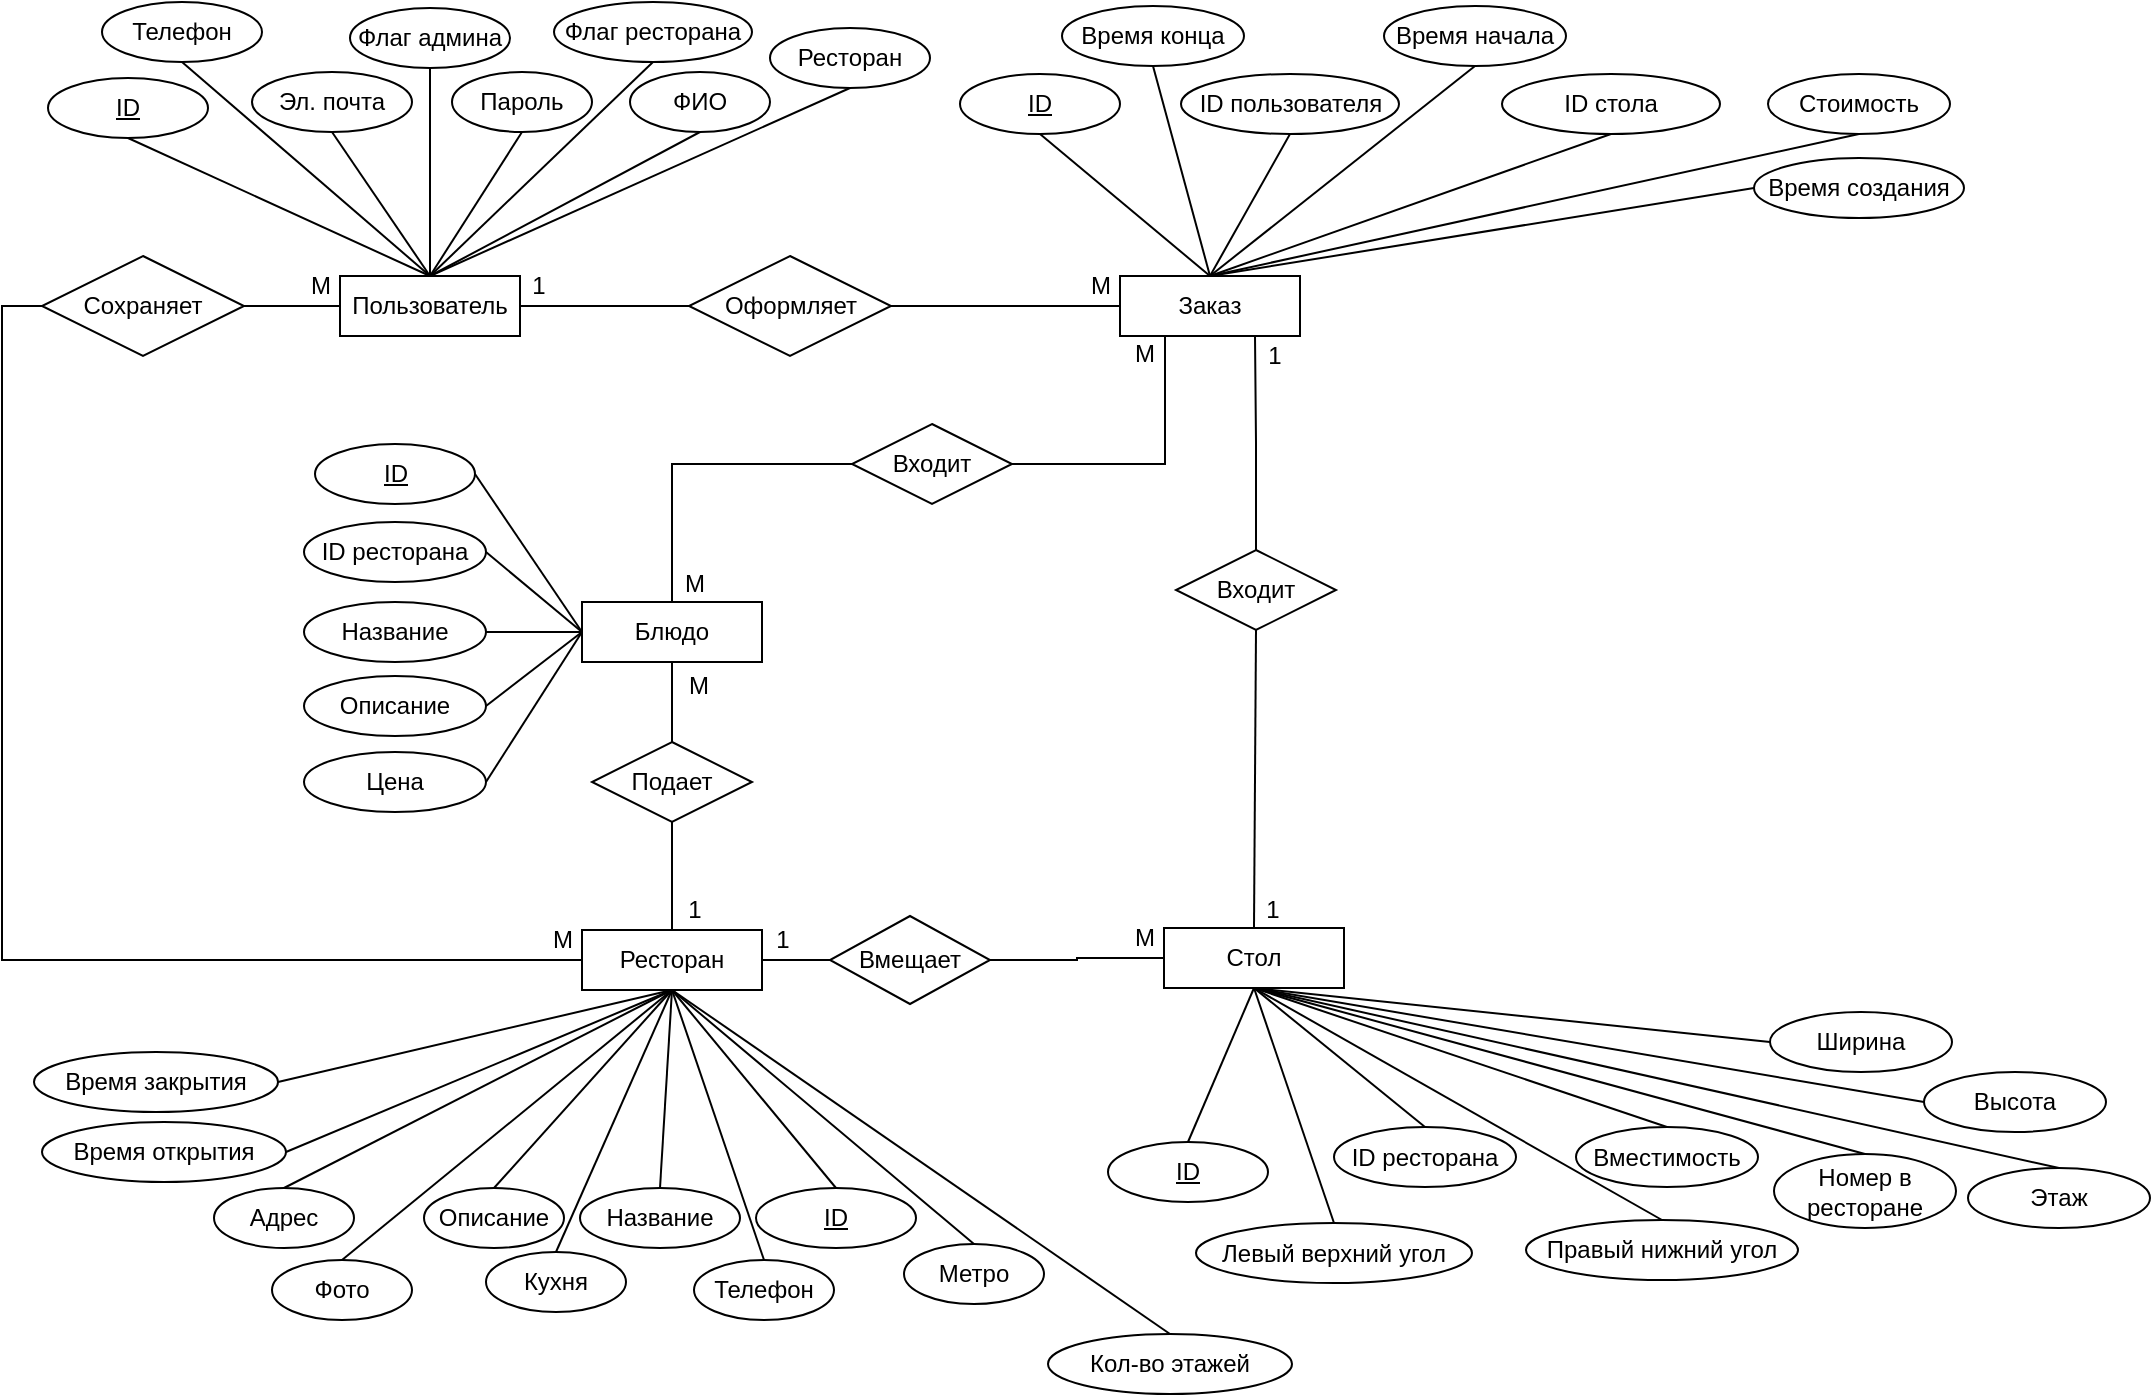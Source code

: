 <mxfile version="19.0.0" type="device"><diagram id="prtHgNgQTEPvFCAcTncT" name="Page-1"><mxGraphModel dx="2102" dy="1309" grid="0" gridSize="10" guides="1" tooltips="1" connect="1" arrows="1" fold="1" page="1" pageScale="1" pageWidth="1169" pageHeight="827" math="0" shadow="0"><root><mxCell id="0"/><mxCell id="1" parent="0"/><mxCell id="w_gZE3Pm6LmXDCaE4TLJ-37" style="edgeStyle=none;rounded=0;orthogonalLoop=1;jettySize=auto;html=1;exitX=0;exitY=0.5;exitDx=0;exitDy=0;entryX=1;entryY=0.5;entryDx=0;entryDy=0;endArrow=none;endFill=0;startArrow=none;startFill=0;" parent="1" source="w_gZE3Pm6LmXDCaE4TLJ-1" target="w_gZE3Pm6LmXDCaE4TLJ-3" edge="1"><mxGeometry relative="1" as="geometry"/></mxCell><mxCell id="w_gZE3Pm6LmXDCaE4TLJ-38" style="edgeStyle=none;rounded=0;orthogonalLoop=1;jettySize=auto;html=1;exitX=1;exitY=0.5;exitDx=0;exitDy=0;entryX=0;entryY=0.5;entryDx=0;entryDy=0;endArrow=none;endFill=0;startArrow=none;startFill=0;" parent="1" source="w_gZE3Pm6LmXDCaE4TLJ-1" target="w_gZE3Pm6LmXDCaE4TLJ-16" edge="1"><mxGeometry relative="1" as="geometry"/></mxCell><mxCell id="w_gZE3Pm6LmXDCaE4TLJ-1" value="Оформляет&lt;br&gt;" style="rhombus;whiteSpace=wrap;html=1;" parent="1" vertex="1"><mxGeometry x="398.5" y="198" width="101" height="50" as="geometry"/></mxCell><mxCell id="w_gZE3Pm6LmXDCaE4TLJ-2" value="Эл. почта" style="ellipse;whiteSpace=wrap;html=1;" parent="1" vertex="1"><mxGeometry x="180" y="106" width="80" height="30" as="geometry"/></mxCell><mxCell id="8UwMxwwMf1DkxRfZ_spG-14" style="edgeStyle=none;rounded=0;orthogonalLoop=1;jettySize=auto;html=1;exitX=0.5;exitY=0;exitDx=0;exitDy=0;entryX=0.5;entryY=1;entryDx=0;entryDy=0;endArrow=none;endFill=0;" parent="1" source="w_gZE3Pm6LmXDCaE4TLJ-3" target="8UwMxwwMf1DkxRfZ_spG-2" edge="1"><mxGeometry relative="1" as="geometry"/></mxCell><mxCell id="8UwMxwwMf1DkxRfZ_spG-15" style="edgeStyle=none;rounded=0;orthogonalLoop=1;jettySize=auto;html=1;exitX=0.5;exitY=0;exitDx=0;exitDy=0;entryX=0.5;entryY=1;entryDx=0;entryDy=0;endArrow=none;endFill=0;" parent="1" source="w_gZE3Pm6LmXDCaE4TLJ-3" target="w_gZE3Pm6LmXDCaE4TLJ-2" edge="1"><mxGeometry relative="1" as="geometry"/></mxCell><mxCell id="8UwMxwwMf1DkxRfZ_spG-16" style="edgeStyle=none;rounded=0;orthogonalLoop=1;jettySize=auto;html=1;exitX=0.5;exitY=0;exitDx=0;exitDy=0;entryX=0.5;entryY=1;entryDx=0;entryDy=0;endArrow=none;endFill=0;" parent="1" source="w_gZE3Pm6LmXDCaE4TLJ-3" target="8UwMxwwMf1DkxRfZ_spG-1" edge="1"><mxGeometry relative="1" as="geometry"/></mxCell><mxCell id="8UwMxwwMf1DkxRfZ_spG-17" style="edgeStyle=none;rounded=0;orthogonalLoop=1;jettySize=auto;html=1;exitX=0.5;exitY=0;exitDx=0;exitDy=0;entryX=0.5;entryY=1;entryDx=0;entryDy=0;endArrow=none;endFill=0;" parent="1" source="w_gZE3Pm6LmXDCaE4TLJ-3" target="w_gZE3Pm6LmXDCaE4TLJ-5" edge="1"><mxGeometry relative="1" as="geometry"/></mxCell><mxCell id="xs63ldfi5ErInO1BHkEk-1" style="rounded=0;orthogonalLoop=1;jettySize=auto;html=1;exitX=0.5;exitY=0;exitDx=0;exitDy=0;entryX=0.5;entryY=1;entryDx=0;entryDy=0;endArrow=none;endFill=0;" edge="1" parent="1" source="w_gZE3Pm6LmXDCaE4TLJ-3" target="w_gZE3Pm6LmXDCaE4TLJ-6"><mxGeometry relative="1" as="geometry"/></mxCell><mxCell id="xs63ldfi5ErInO1BHkEk-2" style="edgeStyle=none;rounded=0;orthogonalLoop=1;jettySize=auto;html=1;exitX=0.5;exitY=0;exitDx=0;exitDy=0;entryX=0.5;entryY=1;entryDx=0;entryDy=0;endArrow=none;endFill=0;" edge="1" parent="1" source="w_gZE3Pm6LmXDCaE4TLJ-3" target="8UwMxwwMf1DkxRfZ_spG-4"><mxGeometry relative="1" as="geometry"/></mxCell><mxCell id="xs63ldfi5ErInO1BHkEk-3" style="edgeStyle=none;rounded=0;orthogonalLoop=1;jettySize=auto;html=1;exitX=0.5;exitY=0;exitDx=0;exitDy=0;entryX=0.5;entryY=1;entryDx=0;entryDy=0;endArrow=none;endFill=0;" edge="1" parent="1" source="w_gZE3Pm6LmXDCaE4TLJ-3" target="8UwMxwwMf1DkxRfZ_spG-5"><mxGeometry relative="1" as="geometry"/></mxCell><mxCell id="xs63ldfi5ErInO1BHkEk-4" style="edgeStyle=none;rounded=0;orthogonalLoop=1;jettySize=auto;html=1;exitX=0.5;exitY=0;exitDx=0;exitDy=0;entryX=0.5;entryY=1;entryDx=0;entryDy=0;endArrow=none;endFill=0;" edge="1" parent="1" source="w_gZE3Pm6LmXDCaE4TLJ-3" target="8UwMxwwMf1DkxRfZ_spG-6"><mxGeometry relative="1" as="geometry"/></mxCell><mxCell id="xs63ldfi5ErInO1BHkEk-95" style="edgeStyle=none;rounded=0;orthogonalLoop=1;jettySize=auto;html=1;exitX=0;exitY=0.5;exitDx=0;exitDy=0;startArrow=none;startFill=0;endArrow=none;endFill=0;entryX=1;entryY=0.5;entryDx=0;entryDy=0;" edge="1" parent="1" source="w_gZE3Pm6LmXDCaE4TLJ-3" target="xs63ldfi5ErInO1BHkEk-96"><mxGeometry relative="1" as="geometry"><mxPoint x="57.25" y="234.625" as="targetPoint"/></mxGeometry></mxCell><mxCell id="w_gZE3Pm6LmXDCaE4TLJ-3" value="Пользователь" style="rounded=0;whiteSpace=wrap;html=1;" parent="1" vertex="1"><mxGeometry x="224" y="208" width="90" height="30" as="geometry"/></mxCell><mxCell id="w_gZE3Pm6LmXDCaE4TLJ-5" value="ФИО" style="ellipse;whiteSpace=wrap;html=1;" parent="1" vertex="1"><mxGeometry x="369" y="106" width="70" height="30" as="geometry"/></mxCell><mxCell id="w_gZE3Pm6LmXDCaE4TLJ-6" value="Телефон" style="ellipse;whiteSpace=wrap;html=1;" parent="1" vertex="1"><mxGeometry x="105" y="71" width="80" height="30" as="geometry"/></mxCell><mxCell id="xs63ldfi5ErInO1BHkEk-65" style="edgeStyle=none;rounded=0;orthogonalLoop=1;jettySize=auto;html=1;exitX=0.5;exitY=0;exitDx=0;exitDy=0;entryX=0.5;entryY=1;entryDx=0;entryDy=0;endArrow=none;endFill=0;" edge="1" parent="1" source="w_gZE3Pm6LmXDCaE4TLJ-16" target="xs63ldfi5ErInO1BHkEk-57"><mxGeometry relative="1" as="geometry"/></mxCell><mxCell id="xs63ldfi5ErInO1BHkEk-66" style="edgeStyle=none;rounded=0;orthogonalLoop=1;jettySize=auto;html=1;exitX=0.5;exitY=0;exitDx=0;exitDy=0;entryX=0.5;entryY=1;entryDx=0;entryDy=0;endArrow=none;endFill=0;" edge="1" parent="1" source="w_gZE3Pm6LmXDCaE4TLJ-16" target="xs63ldfi5ErInO1BHkEk-61"><mxGeometry relative="1" as="geometry"/></mxCell><mxCell id="xs63ldfi5ErInO1BHkEk-67" style="edgeStyle=none;rounded=0;orthogonalLoop=1;jettySize=auto;html=1;exitX=0.5;exitY=0;exitDx=0;exitDy=0;entryX=0.5;entryY=1;entryDx=0;entryDy=0;endArrow=none;endFill=0;" edge="1" parent="1" source="w_gZE3Pm6LmXDCaE4TLJ-16" target="xs63ldfi5ErInO1BHkEk-58"><mxGeometry relative="1" as="geometry"/></mxCell><mxCell id="xs63ldfi5ErInO1BHkEk-68" style="edgeStyle=none;rounded=0;orthogonalLoop=1;jettySize=auto;html=1;exitX=0.5;exitY=0;exitDx=0;exitDy=0;entryX=0.5;entryY=1;entryDx=0;entryDy=0;endArrow=none;endFill=0;" edge="1" parent="1" source="w_gZE3Pm6LmXDCaE4TLJ-16" target="xs63ldfi5ErInO1BHkEk-59"><mxGeometry relative="1" as="geometry"/></mxCell><mxCell id="xs63ldfi5ErInO1BHkEk-69" style="edgeStyle=none;rounded=0;orthogonalLoop=1;jettySize=auto;html=1;exitX=0.5;exitY=0;exitDx=0;exitDy=0;entryX=0;entryY=0.5;entryDx=0;entryDy=0;endArrow=none;endFill=0;" edge="1" parent="1" source="w_gZE3Pm6LmXDCaE4TLJ-16" target="xs63ldfi5ErInO1BHkEk-63"><mxGeometry relative="1" as="geometry"/></mxCell><mxCell id="xs63ldfi5ErInO1BHkEk-70" style="edgeStyle=none;rounded=0;orthogonalLoop=1;jettySize=auto;html=1;exitX=0.5;exitY=0;exitDx=0;exitDy=0;entryX=0.5;entryY=1;entryDx=0;entryDy=0;endArrow=none;endFill=0;" edge="1" parent="1" source="w_gZE3Pm6LmXDCaE4TLJ-16" target="xs63ldfi5ErInO1BHkEk-62"><mxGeometry relative="1" as="geometry"/></mxCell><mxCell id="xs63ldfi5ErInO1BHkEk-71" style="edgeStyle=none;rounded=0;orthogonalLoop=1;jettySize=auto;html=1;exitX=0.5;exitY=0;exitDx=0;exitDy=0;entryX=0.5;entryY=1;entryDx=0;entryDy=0;endArrow=none;endFill=0;" edge="1" parent="1" source="w_gZE3Pm6LmXDCaE4TLJ-16" target="xs63ldfi5ErInO1BHkEk-60"><mxGeometry relative="1" as="geometry"/></mxCell><mxCell id="xs63ldfi5ErInO1BHkEk-103" style="edgeStyle=orthogonalEdgeStyle;rounded=0;orthogonalLoop=1;jettySize=auto;html=1;exitX=0.25;exitY=1;exitDx=0;exitDy=0;entryX=1;entryY=0.5;entryDx=0;entryDy=0;startArrow=none;startFill=0;endArrow=none;endFill=0;" edge="1" parent="1" source="w_gZE3Pm6LmXDCaE4TLJ-16" target="xs63ldfi5ErInO1BHkEk-102"><mxGeometry relative="1" as="geometry"/></mxCell><mxCell id="w_gZE3Pm6LmXDCaE4TLJ-16" value="Заказ" style="rounded=0;whiteSpace=wrap;html=1;" parent="1" vertex="1"><mxGeometry x="614" y="208" width="90" height="30" as="geometry"/></mxCell><mxCell id="xs63ldfi5ErInO1BHkEk-45" style="edgeStyle=none;rounded=0;orthogonalLoop=1;jettySize=auto;html=1;exitX=0.5;exitY=1;exitDx=0;exitDy=0;entryX=0.5;entryY=0;entryDx=0;entryDy=0;endArrow=none;endFill=0;" edge="1" parent="1" source="w_gZE3Pm6LmXDCaE4TLJ-33" target="xs63ldfi5ErInO1BHkEk-35"><mxGeometry relative="1" as="geometry"/></mxCell><mxCell id="xs63ldfi5ErInO1BHkEk-46" style="edgeStyle=none;rounded=0;orthogonalLoop=1;jettySize=auto;html=1;exitX=0.5;exitY=1;exitDx=0;exitDy=0;entryX=0.5;entryY=0;entryDx=0;entryDy=0;endArrow=none;endFill=0;" edge="1" parent="1" source="w_gZE3Pm6LmXDCaE4TLJ-33" target="xs63ldfi5ErInO1BHkEk-36"><mxGeometry relative="1" as="geometry"/></mxCell><mxCell id="xs63ldfi5ErInO1BHkEk-47" style="edgeStyle=none;rounded=0;orthogonalLoop=1;jettySize=auto;html=1;exitX=0.5;exitY=1;exitDx=0;exitDy=0;entryX=0.5;entryY=0;entryDx=0;entryDy=0;endArrow=none;endFill=0;" edge="1" parent="1" source="w_gZE3Pm6LmXDCaE4TLJ-33" target="xs63ldfi5ErInO1BHkEk-37"><mxGeometry relative="1" as="geometry"/></mxCell><mxCell id="xs63ldfi5ErInO1BHkEk-48" style="edgeStyle=none;rounded=0;orthogonalLoop=1;jettySize=auto;html=1;exitX=0.5;exitY=1;exitDx=0;exitDy=0;entryX=0.5;entryY=0;entryDx=0;entryDy=0;endArrow=none;endFill=0;" edge="1" parent="1" source="w_gZE3Pm6LmXDCaE4TLJ-33" target="xs63ldfi5ErInO1BHkEk-38"><mxGeometry relative="1" as="geometry"/></mxCell><mxCell id="xs63ldfi5ErInO1BHkEk-49" style="edgeStyle=none;rounded=0;orthogonalLoop=1;jettySize=auto;html=1;exitX=0.5;exitY=1;exitDx=0;exitDy=0;entryX=0.5;entryY=0;entryDx=0;entryDy=0;endArrow=none;endFill=0;" edge="1" parent="1" source="w_gZE3Pm6LmXDCaE4TLJ-33" target="xs63ldfi5ErInO1BHkEk-39"><mxGeometry relative="1" as="geometry"/></mxCell><mxCell id="xs63ldfi5ErInO1BHkEk-50" style="edgeStyle=none;rounded=0;orthogonalLoop=1;jettySize=auto;html=1;exitX=0.5;exitY=1;exitDx=0;exitDy=0;entryX=0.5;entryY=0;entryDx=0;entryDy=0;endArrow=none;endFill=0;" edge="1" parent="1" source="w_gZE3Pm6LmXDCaE4TLJ-33" target="xs63ldfi5ErInO1BHkEk-40"><mxGeometry relative="1" as="geometry"/></mxCell><mxCell id="xs63ldfi5ErInO1BHkEk-51" style="edgeStyle=none;rounded=0;orthogonalLoop=1;jettySize=auto;html=1;exitX=0.5;exitY=1;exitDx=0;exitDy=0;entryX=0.5;entryY=0;entryDx=0;entryDy=0;endArrow=none;endFill=0;" edge="1" parent="1" source="w_gZE3Pm6LmXDCaE4TLJ-33" target="xs63ldfi5ErInO1BHkEk-41"><mxGeometry relative="1" as="geometry"/></mxCell><mxCell id="xs63ldfi5ErInO1BHkEk-55" style="edgeStyle=none;rounded=0;orthogonalLoop=1;jettySize=auto;html=1;exitX=0.5;exitY=1;exitDx=0;exitDy=0;entryX=0;entryY=0.5;entryDx=0;entryDy=0;endArrow=none;endFill=0;" edge="1" parent="1" source="w_gZE3Pm6LmXDCaE4TLJ-33" target="xs63ldfi5ErInO1BHkEk-43"><mxGeometry relative="1" as="geometry"/></mxCell><mxCell id="xs63ldfi5ErInO1BHkEk-56" style="edgeStyle=none;rounded=0;orthogonalLoop=1;jettySize=auto;html=1;exitX=0.5;exitY=1;exitDx=0;exitDy=0;entryX=0;entryY=0.5;entryDx=0;entryDy=0;endArrow=none;endFill=0;" edge="1" parent="1" source="w_gZE3Pm6LmXDCaE4TLJ-33" target="xs63ldfi5ErInO1BHkEk-42"><mxGeometry relative="1" as="geometry"/></mxCell><mxCell id="w_gZE3Pm6LmXDCaE4TLJ-33" value="Стол" style="rounded=0;whiteSpace=wrap;html=1;" parent="1" vertex="1"><mxGeometry x="636" y="534" width="90" height="30" as="geometry"/></mxCell><mxCell id="w_gZE3Pm6LmXDCaE4TLJ-39" value="1" style="text;html=1;align=center;verticalAlign=middle;resizable=0;points=[];autosize=1;strokeColor=none;fillColor=none;" parent="1" vertex="1"><mxGeometry x="314" y="204" width="17" height="18" as="geometry"/></mxCell><mxCell id="w_gZE3Pm6LmXDCaE4TLJ-40" value="M" style="text;html=1;align=center;verticalAlign=middle;resizable=0;points=[];autosize=1;strokeColor=none;fillColor=none;" parent="1" vertex="1"><mxGeometry x="594" y="204" width="20" height="18" as="geometry"/></mxCell><mxCell id="w_gZE3Pm6LmXDCaE4TLJ-51" value="Название" style="ellipse;whiteSpace=wrap;html=1;" parent="1" vertex="1"><mxGeometry x="344" y="664" width="80" height="30" as="geometry"/></mxCell><mxCell id="xs63ldfi5ErInO1BHkEk-15" style="edgeStyle=none;rounded=0;orthogonalLoop=1;jettySize=auto;html=1;exitX=0.5;exitY=1;exitDx=0;exitDy=0;entryX=0.5;entryY=0;entryDx=0;entryDy=0;endArrow=none;endFill=0;" edge="1" parent="1" source="w_gZE3Pm6LmXDCaE4TLJ-55" target="xs63ldfi5ErInO1BHkEk-6"><mxGeometry relative="1" as="geometry"/></mxCell><mxCell id="xs63ldfi5ErInO1BHkEk-16" style="edgeStyle=none;rounded=0;orthogonalLoop=1;jettySize=auto;html=1;exitX=0.5;exitY=1;exitDx=0;exitDy=0;entryX=0.5;entryY=0;entryDx=0;entryDy=0;endArrow=none;endFill=0;" edge="1" parent="1" source="w_gZE3Pm6LmXDCaE4TLJ-55" target="w_gZE3Pm6LmXDCaE4TLJ-51"><mxGeometry relative="1" as="geometry"/></mxCell><mxCell id="xs63ldfi5ErInO1BHkEk-17" style="edgeStyle=none;rounded=0;orthogonalLoop=1;jettySize=auto;html=1;exitX=0.5;exitY=1;exitDx=0;exitDy=0;entryX=0.5;entryY=0;entryDx=0;entryDy=0;endArrow=none;endFill=0;" edge="1" parent="1" source="w_gZE3Pm6LmXDCaE4TLJ-55" target="w_gZE3Pm6LmXDCaE4TLJ-56"><mxGeometry relative="1" as="geometry"/></mxCell><mxCell id="xs63ldfi5ErInO1BHkEk-18" style="edgeStyle=none;rounded=0;orthogonalLoop=1;jettySize=auto;html=1;exitX=0.5;exitY=1;exitDx=0;exitDy=0;entryX=0.5;entryY=0;entryDx=0;entryDy=0;endArrow=none;endFill=0;" edge="1" parent="1" source="w_gZE3Pm6LmXDCaE4TLJ-55" target="w_gZE3Pm6LmXDCaE4TLJ-63"><mxGeometry relative="1" as="geometry"/></mxCell><mxCell id="xs63ldfi5ErInO1BHkEk-19" style="edgeStyle=none;rounded=0;orthogonalLoop=1;jettySize=auto;html=1;exitX=0.5;exitY=1;exitDx=0;exitDy=0;entryX=0.5;entryY=0;entryDx=0;entryDy=0;endArrow=none;endFill=0;" edge="1" parent="1" source="w_gZE3Pm6LmXDCaE4TLJ-55" target="w_gZE3Pm6LmXDCaE4TLJ-62"><mxGeometry relative="1" as="geometry"/></mxCell><mxCell id="xs63ldfi5ErInO1BHkEk-20" style="edgeStyle=none;rounded=0;orthogonalLoop=1;jettySize=auto;html=1;exitX=0.5;exitY=1;exitDx=0;exitDy=0;entryX=0.5;entryY=0;entryDx=0;entryDy=0;endArrow=none;endFill=0;" edge="1" parent="1" source="w_gZE3Pm6LmXDCaE4TLJ-55" target="xs63ldfi5ErInO1BHkEk-7"><mxGeometry relative="1" as="geometry"/></mxCell><mxCell id="xs63ldfi5ErInO1BHkEk-23" style="edgeStyle=none;rounded=0;orthogonalLoop=1;jettySize=auto;html=1;exitX=0.5;exitY=1;exitDx=0;exitDy=0;entryX=1;entryY=0.5;entryDx=0;entryDy=0;endArrow=none;endFill=0;" edge="1" parent="1" source="w_gZE3Pm6LmXDCaE4TLJ-55" target="xs63ldfi5ErInO1BHkEk-8"><mxGeometry relative="1" as="geometry"/></mxCell><mxCell id="xs63ldfi5ErInO1BHkEk-24" style="edgeStyle=none;rounded=0;orthogonalLoop=1;jettySize=auto;html=1;exitX=0.5;exitY=1;exitDx=0;exitDy=0;entryX=1;entryY=0.5;entryDx=0;entryDy=0;endArrow=none;endFill=0;" edge="1" parent="1" source="w_gZE3Pm6LmXDCaE4TLJ-55" target="xs63ldfi5ErInO1BHkEk-10"><mxGeometry relative="1" as="geometry"/></mxCell><mxCell id="xs63ldfi5ErInO1BHkEk-25" style="edgeStyle=none;rounded=0;orthogonalLoop=1;jettySize=auto;html=1;exitX=0.5;exitY=1;exitDx=0;exitDy=0;entryX=0.5;entryY=0;entryDx=0;entryDy=0;endArrow=none;endFill=0;" edge="1" parent="1" source="w_gZE3Pm6LmXDCaE4TLJ-55" target="xs63ldfi5ErInO1BHkEk-11"><mxGeometry relative="1" as="geometry"/></mxCell><mxCell id="xs63ldfi5ErInO1BHkEk-26" style="edgeStyle=none;rounded=0;orthogonalLoop=1;jettySize=auto;html=1;exitX=0.5;exitY=1;exitDx=0;exitDy=0;entryX=0.5;entryY=0;entryDx=0;entryDy=0;endArrow=none;endFill=0;" edge="1" parent="1" source="w_gZE3Pm6LmXDCaE4TLJ-55" target="xs63ldfi5ErInO1BHkEk-12"><mxGeometry relative="1" as="geometry"/></mxCell><mxCell id="xs63ldfi5ErInO1BHkEk-27" style="edgeStyle=none;rounded=0;orthogonalLoop=1;jettySize=auto;html=1;exitX=0.5;exitY=1;exitDx=0;exitDy=0;entryX=0.5;entryY=0;entryDx=0;entryDy=0;endArrow=none;endFill=0;" edge="1" parent="1" source="w_gZE3Pm6LmXDCaE4TLJ-55" target="xs63ldfi5ErInO1BHkEk-14"><mxGeometry relative="1" as="geometry"/></mxCell><mxCell id="w_gZE3Pm6LmXDCaE4TLJ-55" value="Ресторан" style="rounded=0;whiteSpace=wrap;html=1;" parent="1" vertex="1"><mxGeometry x="345" y="535" width="90" height="30" as="geometry"/></mxCell><mxCell id="w_gZE3Pm6LmXDCaE4TLJ-56" value="Описание" style="ellipse;whiteSpace=wrap;html=1;" parent="1" vertex="1"><mxGeometry x="266" y="664" width="70" height="30" as="geometry"/></mxCell><mxCell id="w_gZE3Pm6LmXDCaE4TLJ-62" value="Телефон" style="ellipse;whiteSpace=wrap;html=1;" parent="1" vertex="1"><mxGeometry x="401" y="700" width="70" height="30" as="geometry"/></mxCell><mxCell id="w_gZE3Pm6LmXDCaE4TLJ-63" value="Адрес" style="ellipse;whiteSpace=wrap;html=1;" parent="1" vertex="1"><mxGeometry x="161" y="664" width="70" height="30" as="geometry"/></mxCell><mxCell id="xs63ldfi5ErInO1BHkEk-79" style="edgeStyle=none;rounded=0;orthogonalLoop=1;jettySize=auto;html=1;exitX=0;exitY=0.5;exitDx=0;exitDy=0;entryX=1;entryY=0.5;entryDx=0;entryDy=0;endArrow=none;endFill=0;" edge="1" parent="1" source="w_gZE3Pm6LmXDCaE4TLJ-76" target="xs63ldfi5ErInO1BHkEk-72"><mxGeometry relative="1" as="geometry"/></mxCell><mxCell id="xs63ldfi5ErInO1BHkEk-80" style="edgeStyle=none;rounded=0;orthogonalLoop=1;jettySize=auto;html=1;exitX=0;exitY=0.5;exitDx=0;exitDy=0;entryX=1;entryY=0.5;entryDx=0;entryDy=0;endArrow=none;endFill=0;" edge="1" parent="1" source="w_gZE3Pm6LmXDCaE4TLJ-76" target="xs63ldfi5ErInO1BHkEk-74"><mxGeometry relative="1" as="geometry"/></mxCell><mxCell id="xs63ldfi5ErInO1BHkEk-81" style="edgeStyle=none;rounded=0;orthogonalLoop=1;jettySize=auto;html=1;exitX=0;exitY=0.5;exitDx=0;exitDy=0;entryX=1;entryY=0.5;entryDx=0;entryDy=0;endArrow=none;endFill=0;" edge="1" parent="1" source="w_gZE3Pm6LmXDCaE4TLJ-76" target="xs63ldfi5ErInO1BHkEk-75"><mxGeometry relative="1" as="geometry"/></mxCell><mxCell id="xs63ldfi5ErInO1BHkEk-82" style="edgeStyle=none;rounded=0;orthogonalLoop=1;jettySize=auto;html=1;exitX=0;exitY=0.5;exitDx=0;exitDy=0;entryX=1;entryY=0.5;entryDx=0;entryDy=0;endArrow=none;endFill=0;" edge="1" parent="1" source="w_gZE3Pm6LmXDCaE4TLJ-76" target="xs63ldfi5ErInO1BHkEk-76"><mxGeometry relative="1" as="geometry"/></mxCell><mxCell id="xs63ldfi5ErInO1BHkEk-83" style="edgeStyle=none;rounded=0;orthogonalLoop=1;jettySize=auto;html=1;exitX=0;exitY=0.5;exitDx=0;exitDy=0;entryX=1;entryY=0.5;entryDx=0;entryDy=0;endArrow=none;endFill=0;" edge="1" parent="1" source="w_gZE3Pm6LmXDCaE4TLJ-76" target="xs63ldfi5ErInO1BHkEk-77"><mxGeometry relative="1" as="geometry"/></mxCell><mxCell id="w_gZE3Pm6LmXDCaE4TLJ-76" value="Блюдо" style="rounded=0;whiteSpace=wrap;html=1;" parent="1" vertex="1"><mxGeometry x="345" y="371" width="90" height="30" as="geometry"/></mxCell><mxCell id="w_gZE3Pm6LmXDCaE4TLJ-100" style="edgeStyle=none;rounded=0;orthogonalLoop=1;jettySize=auto;html=1;exitX=0.5;exitY=1;exitDx=0;exitDy=0;entryX=0.5;entryY=0;entryDx=0;entryDy=0;endArrow=none;endFill=0;" parent="1" source="w_gZE3Pm6LmXDCaE4TLJ-102" target="w_gZE3Pm6LmXDCaE4TLJ-33" edge="1"><mxGeometry relative="1" as="geometry"><mxPoint x="352" y="665" as="targetPoint"/></mxGeometry></mxCell><mxCell id="w_gZE3Pm6LmXDCaE4TLJ-101" style="edgeStyle=orthogonalEdgeStyle;rounded=0;orthogonalLoop=1;jettySize=auto;html=1;exitX=0.5;exitY=0;exitDx=0;exitDy=0;entryX=0.75;entryY=1;entryDx=0;entryDy=0;endArrow=none;endFill=0;" parent="1" source="w_gZE3Pm6LmXDCaE4TLJ-102" target="w_gZE3Pm6LmXDCaE4TLJ-16" edge="1"><mxGeometry relative="1" as="geometry"><mxPoint x="728" y="426" as="targetPoint"/></mxGeometry></mxCell><mxCell id="w_gZE3Pm6LmXDCaE4TLJ-102" value="Входит" style="rhombus;whiteSpace=wrap;html=1;" parent="1" vertex="1"><mxGeometry x="642" y="345" width="80" height="40" as="geometry"/></mxCell><mxCell id="w_gZE3Pm6LmXDCaE4TLJ-103" value="1" style="text;html=1;align=center;verticalAlign=middle;resizable=0;points=[];autosize=1;strokeColor=none;fillColor=none;" parent="1" vertex="1"><mxGeometry x="681" y="516" width="17" height="18" as="geometry"/></mxCell><mxCell id="w_gZE3Pm6LmXDCaE4TLJ-104" value="&lt;div&gt;1&lt;/div&gt;" style="text;html=1;align=center;verticalAlign=middle;resizable=0;points=[];autosize=1;strokeColor=none;fillColor=none;" parent="1" vertex="1"><mxGeometry x="681" y="238" width="20" height="20" as="geometry"/></mxCell><mxCell id="w_gZE3Pm6LmXDCaE4TLJ-106" style="edgeStyle=orthogonalEdgeStyle;rounded=0;orthogonalLoop=1;jettySize=auto;html=1;exitX=0.5;exitY=0;exitDx=0;exitDy=0;entryX=0.5;entryY=1;entryDx=0;entryDy=0;endArrow=none;endFill=0;" parent="1" source="w_gZE3Pm6LmXDCaE4TLJ-105" target="w_gZE3Pm6LmXDCaE4TLJ-76" edge="1"><mxGeometry relative="1" as="geometry"/></mxCell><mxCell id="w_gZE3Pm6LmXDCaE4TLJ-107" style="rounded=0;orthogonalLoop=1;jettySize=auto;html=1;exitX=0.5;exitY=1;exitDx=0;exitDy=0;entryX=0.5;entryY=0;entryDx=0;entryDy=0;endArrow=none;endFill=0;" parent="1" source="w_gZE3Pm6LmXDCaE4TLJ-105" target="w_gZE3Pm6LmXDCaE4TLJ-55" edge="1"><mxGeometry relative="1" as="geometry"><mxPoint x="390" y="521" as="sourcePoint"/></mxGeometry></mxCell><mxCell id="w_gZE3Pm6LmXDCaE4TLJ-105" value="Подает" style="rhombus;whiteSpace=wrap;html=1;" parent="1" vertex="1"><mxGeometry x="350" y="441" width="80" height="40" as="geometry"/></mxCell><mxCell id="w_gZE3Pm6LmXDCaE4TLJ-108" value="M" style="text;html=1;align=center;verticalAlign=middle;resizable=0;points=[];autosize=1;strokeColor=none;fillColor=none;" parent="1" vertex="1"><mxGeometry x="388" y="403" width="30" height="20" as="geometry"/></mxCell><mxCell id="w_gZE3Pm6LmXDCaE4TLJ-109" value="&lt;div&gt;1&lt;/div&gt;" style="text;html=1;align=center;verticalAlign=middle;resizable=0;points=[];autosize=1;strokeColor=none;fillColor=none;" parent="1" vertex="1"><mxGeometry x="391" y="515" width="20" height="20" as="geometry"/></mxCell><mxCell id="w_gZE3Pm6LmXDCaE4TLJ-124" style="edgeStyle=orthogonalEdgeStyle;rounded=0;orthogonalLoop=1;jettySize=auto;html=1;exitX=0;exitY=0.5;exitDx=0;exitDy=0;entryX=1;entryY=0.5;entryDx=0;entryDy=0;endArrow=none;endFill=0;" parent="1" source="w_gZE3Pm6LmXDCaE4TLJ-122" target="w_gZE3Pm6LmXDCaE4TLJ-55" edge="1"><mxGeometry relative="1" as="geometry"/></mxCell><mxCell id="w_gZE3Pm6LmXDCaE4TLJ-125" style="edgeStyle=orthogonalEdgeStyle;rounded=0;orthogonalLoop=1;jettySize=auto;html=1;exitX=1;exitY=0.5;exitDx=0;exitDy=0;entryX=0;entryY=0.5;entryDx=0;entryDy=0;endArrow=none;endFill=0;" parent="1" source="w_gZE3Pm6LmXDCaE4TLJ-122" target="w_gZE3Pm6LmXDCaE4TLJ-33" edge="1"><mxGeometry relative="1" as="geometry"/></mxCell><mxCell id="w_gZE3Pm6LmXDCaE4TLJ-122" value="Вмещает" style="rhombus;whiteSpace=wrap;html=1;" parent="1" vertex="1"><mxGeometry x="469" y="528" width="80" height="44" as="geometry"/></mxCell><mxCell id="w_gZE3Pm6LmXDCaE4TLJ-127" value="&lt;div&gt;1&lt;/div&gt;" style="text;html=1;align=center;verticalAlign=middle;resizable=0;points=[];autosize=1;strokeColor=none;fillColor=none;" parent="1" vertex="1"><mxGeometry x="435" y="530" width="20" height="20" as="geometry"/></mxCell><mxCell id="8UwMxwwMf1DkxRfZ_spG-1" value="Пароль" style="ellipse;whiteSpace=wrap;html=1;" parent="1" vertex="1"><mxGeometry x="280" y="106" width="70" height="30" as="geometry"/></mxCell><mxCell id="8UwMxwwMf1DkxRfZ_spG-2" value="&lt;u&gt;ID&lt;/u&gt;" style="ellipse;whiteSpace=wrap;html=1;" parent="1" vertex="1"><mxGeometry x="78" y="109" width="80" height="30" as="geometry"/></mxCell><mxCell id="8UwMxwwMf1DkxRfZ_spG-4" value="Флаг админа" style="ellipse;whiteSpace=wrap;html=1;" parent="1" vertex="1"><mxGeometry x="229" y="74" width="80" height="30" as="geometry"/></mxCell><mxCell id="8UwMxwwMf1DkxRfZ_spG-5" value="Флаг ресторана" style="ellipse;whiteSpace=wrap;html=1;" parent="1" vertex="1"><mxGeometry x="331" y="71" width="99" height="30" as="geometry"/></mxCell><mxCell id="8UwMxwwMf1DkxRfZ_spG-6" value="Ресторан" style="ellipse;whiteSpace=wrap;html=1;" parent="1" vertex="1"><mxGeometry x="439" y="84" width="80" height="30" as="geometry"/></mxCell><mxCell id="xs63ldfi5ErInO1BHkEk-6" value="&lt;u&gt;ID&lt;/u&gt;" style="ellipse;whiteSpace=wrap;html=1;" vertex="1" parent="1"><mxGeometry x="432" y="664" width="80" height="30" as="geometry"/></mxCell><mxCell id="xs63ldfi5ErInO1BHkEk-7" value="Метро" style="ellipse;whiteSpace=wrap;html=1;" vertex="1" parent="1"><mxGeometry x="506" y="692" width="70" height="30" as="geometry"/></mxCell><mxCell id="xs63ldfi5ErInO1BHkEk-8" value="Время открытия" style="ellipse;whiteSpace=wrap;html=1;" vertex="1" parent="1"><mxGeometry x="75" y="631" width="122" height="30" as="geometry"/></mxCell><mxCell id="xs63ldfi5ErInO1BHkEk-10" value="Время закрытия" style="ellipse;whiteSpace=wrap;html=1;" vertex="1" parent="1"><mxGeometry x="71" y="596" width="122" height="30" as="geometry"/></mxCell><mxCell id="xs63ldfi5ErInO1BHkEk-11" value="Кухня" style="ellipse;whiteSpace=wrap;html=1;" vertex="1" parent="1"><mxGeometry x="297" y="696" width="70" height="30" as="geometry"/></mxCell><mxCell id="xs63ldfi5ErInO1BHkEk-12" value="Фото&lt;span style=&quot;color: rgba(0, 0, 0, 0); font-family: monospace; font-size: 0px; text-align: start;&quot;&gt;%3CmxGraphModel%3E%3Croot%3E%3CmxCell%20id%3D%220%22%2F%3E%3CmxCell%20id%3D%221%22%20parent%3D%220%22%2F%3E%3CmxCell%20id%3D%222%22%20value%3D%22%D0%A2%D0%B5%D0%BB%D0%B5%D1%84%D0%BE%D0%BD%22%20style%3D%22ellipse%3BwhiteSpace%3Dwrap%3Bhtml%3D1%3B%22%20vertex%3D%221%22%20parent%3D%221%22%3E%3CmxGeometry%20x%3D%22274%22%20y%3D%22609%22%20width%3D%2270%22%20height%3D%2230%22%20as%3D%22geometry%22%2F%3E%3C%2FmxCell%3E%3C%2Froot%3E%3C%2FmxGraphModel%3E&lt;/span&gt;" style="ellipse;whiteSpace=wrap;html=1;" vertex="1" parent="1"><mxGeometry x="190" y="700" width="70" height="30" as="geometry"/></mxCell><mxCell id="xs63ldfi5ErInO1BHkEk-14" value="Кол-во этажей" style="ellipse;whiteSpace=wrap;html=1;" vertex="1" parent="1"><mxGeometry x="578" y="737" width="122" height="30" as="geometry"/></mxCell><mxCell id="xs63ldfi5ErInO1BHkEk-35" value="&lt;u&gt;ID&lt;/u&gt;" style="ellipse;whiteSpace=wrap;html=1;" vertex="1" parent="1"><mxGeometry x="608" y="641" width="80" height="30" as="geometry"/></mxCell><mxCell id="xs63ldfi5ErInO1BHkEk-36" value="ID ресторана" style="ellipse;whiteSpace=wrap;html=1;" vertex="1" parent="1"><mxGeometry x="721" y="633.5" width="91" height="30" as="geometry"/></mxCell><mxCell id="xs63ldfi5ErInO1BHkEk-37" value="Вместимость" style="ellipse;whiteSpace=wrap;html=1;" vertex="1" parent="1"><mxGeometry x="842" y="633.5" width="91" height="30" as="geometry"/></mxCell><mxCell id="xs63ldfi5ErInO1BHkEk-38" value="Номер в ресторане" style="ellipse;whiteSpace=wrap;html=1;" vertex="1" parent="1"><mxGeometry x="941" y="647" width="91" height="37" as="geometry"/></mxCell><mxCell id="xs63ldfi5ErInO1BHkEk-39" value="Этаж" style="ellipse;whiteSpace=wrap;html=1;" vertex="1" parent="1"><mxGeometry x="1038" y="654" width="91" height="30" as="geometry"/></mxCell><mxCell id="xs63ldfi5ErInO1BHkEk-40" value="Левый верхний угол" style="ellipse;whiteSpace=wrap;html=1;" vertex="1" parent="1"><mxGeometry x="652" y="681.5" width="138" height="30" as="geometry"/></mxCell><mxCell id="xs63ldfi5ErInO1BHkEk-41" value="Правый нижний угол" style="ellipse;whiteSpace=wrap;html=1;" vertex="1" parent="1"><mxGeometry x="817" y="680" width="136" height="30" as="geometry"/></mxCell><mxCell id="xs63ldfi5ErInO1BHkEk-42" value="Ширина" style="ellipse;whiteSpace=wrap;html=1;" vertex="1" parent="1"><mxGeometry x="939" y="576" width="91" height="30" as="geometry"/></mxCell><mxCell id="xs63ldfi5ErInO1BHkEk-43" value="Высота" style="ellipse;whiteSpace=wrap;html=1;" vertex="1" parent="1"><mxGeometry x="1016" y="606" width="91" height="30" as="geometry"/></mxCell><mxCell id="xs63ldfi5ErInO1BHkEk-57" value="&lt;u&gt;ID&lt;/u&gt;" style="ellipse;whiteSpace=wrap;html=1;" vertex="1" parent="1"><mxGeometry x="534" y="107" width="80" height="30" as="geometry"/></mxCell><mxCell id="xs63ldfi5ErInO1BHkEk-58" value="ID пользователя" style="ellipse;whiteSpace=wrap;html=1;" vertex="1" parent="1"><mxGeometry x="644.5" y="107" width="109" height="30" as="geometry"/></mxCell><mxCell id="xs63ldfi5ErInO1BHkEk-59" value="ID стола" style="ellipse;whiteSpace=wrap;html=1;" vertex="1" parent="1"><mxGeometry x="805" y="107" width="109" height="30" as="geometry"/></mxCell><mxCell id="xs63ldfi5ErInO1BHkEk-60" value="Время начала" style="ellipse;whiteSpace=wrap;html=1;" vertex="1" parent="1"><mxGeometry x="746" y="73" width="91" height="30" as="geometry"/></mxCell><mxCell id="xs63ldfi5ErInO1BHkEk-61" value="Время конца" style="ellipse;whiteSpace=wrap;html=1;" vertex="1" parent="1"><mxGeometry x="585" y="73" width="91" height="30" as="geometry"/></mxCell><mxCell id="xs63ldfi5ErInO1BHkEk-62" value="Стоимость" style="ellipse;whiteSpace=wrap;html=1;" vertex="1" parent="1"><mxGeometry x="938" y="107" width="91" height="30" as="geometry"/></mxCell><mxCell id="xs63ldfi5ErInO1BHkEk-63" value="Время создания" style="ellipse;whiteSpace=wrap;html=1;" vertex="1" parent="1"><mxGeometry x="931" y="149" width="105" height="30" as="geometry"/></mxCell><mxCell id="xs63ldfi5ErInO1BHkEk-72" value="&lt;u&gt;ID&lt;/u&gt;" style="ellipse;whiteSpace=wrap;html=1;" vertex="1" parent="1"><mxGeometry x="211.5" y="292" width="80" height="30" as="geometry"/></mxCell><mxCell id="xs63ldfi5ErInO1BHkEk-74" value="ID ресторана" style="ellipse;whiteSpace=wrap;html=1;" vertex="1" parent="1"><mxGeometry x="206" y="331" width="91" height="30" as="geometry"/></mxCell><mxCell id="xs63ldfi5ErInO1BHkEk-75" value="Название" style="ellipse;whiteSpace=wrap;html=1;" vertex="1" parent="1"><mxGeometry x="206" y="371" width="91" height="30" as="geometry"/></mxCell><mxCell id="xs63ldfi5ErInO1BHkEk-76" value="Описание&lt;span style=&quot;color: rgba(0, 0, 0, 0); font-family: monospace; font-size: 0px; text-align: start;&quot;&gt;%3CmxGraphModel%3E%3Croot%3E%3CmxCell%20id%3D%220%22%2F%3E%3CmxCell%20id%3D%221%22%20parent%3D%220%22%2F%3E%3CmxCell%20id%3D%222%22%20value%3D%22ID%20%D1%80%D0%B5%D1%81%D1%82%D0%BE%D1%80%D0%B0%D0%BD%D0%B0%22%20style%3D%22ellipse%3BwhiteSpace%3Dwrap%3Bhtml%3D1%3B%22%20vertex%3D%221%22%20parent%3D%221%22%3E%3CmxGeometry%20x%3D%22107%22%20y%3D%22306%22%20width%3D%2291%22%20height%3D%2230%22%20as%3D%22geometry%22%2F%3E%3C%2FmxCell%3E%3C%2Froot%3E%3C%2FmxGraphModel%3E&lt;/span&gt;" style="ellipse;whiteSpace=wrap;html=1;" vertex="1" parent="1"><mxGeometry x="206" y="408" width="91" height="30" as="geometry"/></mxCell><mxCell id="xs63ldfi5ErInO1BHkEk-77" value="Цена" style="ellipse;whiteSpace=wrap;html=1;" vertex="1" parent="1"><mxGeometry x="206" y="446" width="91" height="30" as="geometry"/></mxCell><mxCell id="xs63ldfi5ErInO1BHkEk-98" style="edgeStyle=orthogonalEdgeStyle;rounded=0;orthogonalLoop=1;jettySize=auto;html=1;exitX=0;exitY=0.5;exitDx=0;exitDy=0;entryX=0;entryY=0.5;entryDx=0;entryDy=0;startArrow=none;startFill=0;endArrow=none;endFill=0;" edge="1" parent="1" source="xs63ldfi5ErInO1BHkEk-96" target="w_gZE3Pm6LmXDCaE4TLJ-55"><mxGeometry relative="1" as="geometry"/></mxCell><mxCell id="xs63ldfi5ErInO1BHkEk-96" value="Сохраняет" style="rhombus;whiteSpace=wrap;html=1;" vertex="1" parent="1"><mxGeometry x="75" y="198" width="101" height="50" as="geometry"/></mxCell><mxCell id="xs63ldfi5ErInO1BHkEk-99" value="M" style="text;html=1;align=center;verticalAlign=middle;resizable=0;points=[];autosize=1;strokeColor=none;fillColor=none;" vertex="1" parent="1"><mxGeometry x="204" y="204" width="20" height="18" as="geometry"/></mxCell><mxCell id="xs63ldfi5ErInO1BHkEk-100" value="M" style="text;html=1;align=center;verticalAlign=middle;resizable=0;points=[];autosize=1;strokeColor=none;fillColor=none;" vertex="1" parent="1"><mxGeometry x="325" y="531" width="20" height="18" as="geometry"/></mxCell><mxCell id="xs63ldfi5ErInO1BHkEk-101" value="M" style="text;html=1;align=center;verticalAlign=middle;resizable=0;points=[];autosize=1;strokeColor=none;fillColor=none;" vertex="1" parent="1"><mxGeometry x="616" y="530" width="20" height="18" as="geometry"/></mxCell><mxCell id="xs63ldfi5ErInO1BHkEk-104" style="edgeStyle=orthogonalEdgeStyle;rounded=0;orthogonalLoop=1;jettySize=auto;html=1;exitX=0;exitY=0.5;exitDx=0;exitDy=0;entryX=0.5;entryY=0;entryDx=0;entryDy=0;startArrow=none;startFill=0;endArrow=none;endFill=0;" edge="1" parent="1" source="xs63ldfi5ErInO1BHkEk-102" target="w_gZE3Pm6LmXDCaE4TLJ-76"><mxGeometry relative="1" as="geometry"/></mxCell><mxCell id="xs63ldfi5ErInO1BHkEk-102" value="Входит" style="rhombus;whiteSpace=wrap;html=1;" vertex="1" parent="1"><mxGeometry x="480" y="282" width="80" height="40" as="geometry"/></mxCell><mxCell id="xs63ldfi5ErInO1BHkEk-106" value="M" style="text;html=1;align=center;verticalAlign=middle;resizable=0;points=[];autosize=1;strokeColor=none;fillColor=none;" vertex="1" parent="1"><mxGeometry x="616" y="238" width="20" height="18" as="geometry"/></mxCell><mxCell id="xs63ldfi5ErInO1BHkEk-107" value="M" style="text;html=1;align=center;verticalAlign=middle;resizable=0;points=[];autosize=1;strokeColor=none;fillColor=none;" vertex="1" parent="1"><mxGeometry x="391" y="353" width="20" height="18" as="geometry"/></mxCell></root></mxGraphModel></diagram></mxfile>